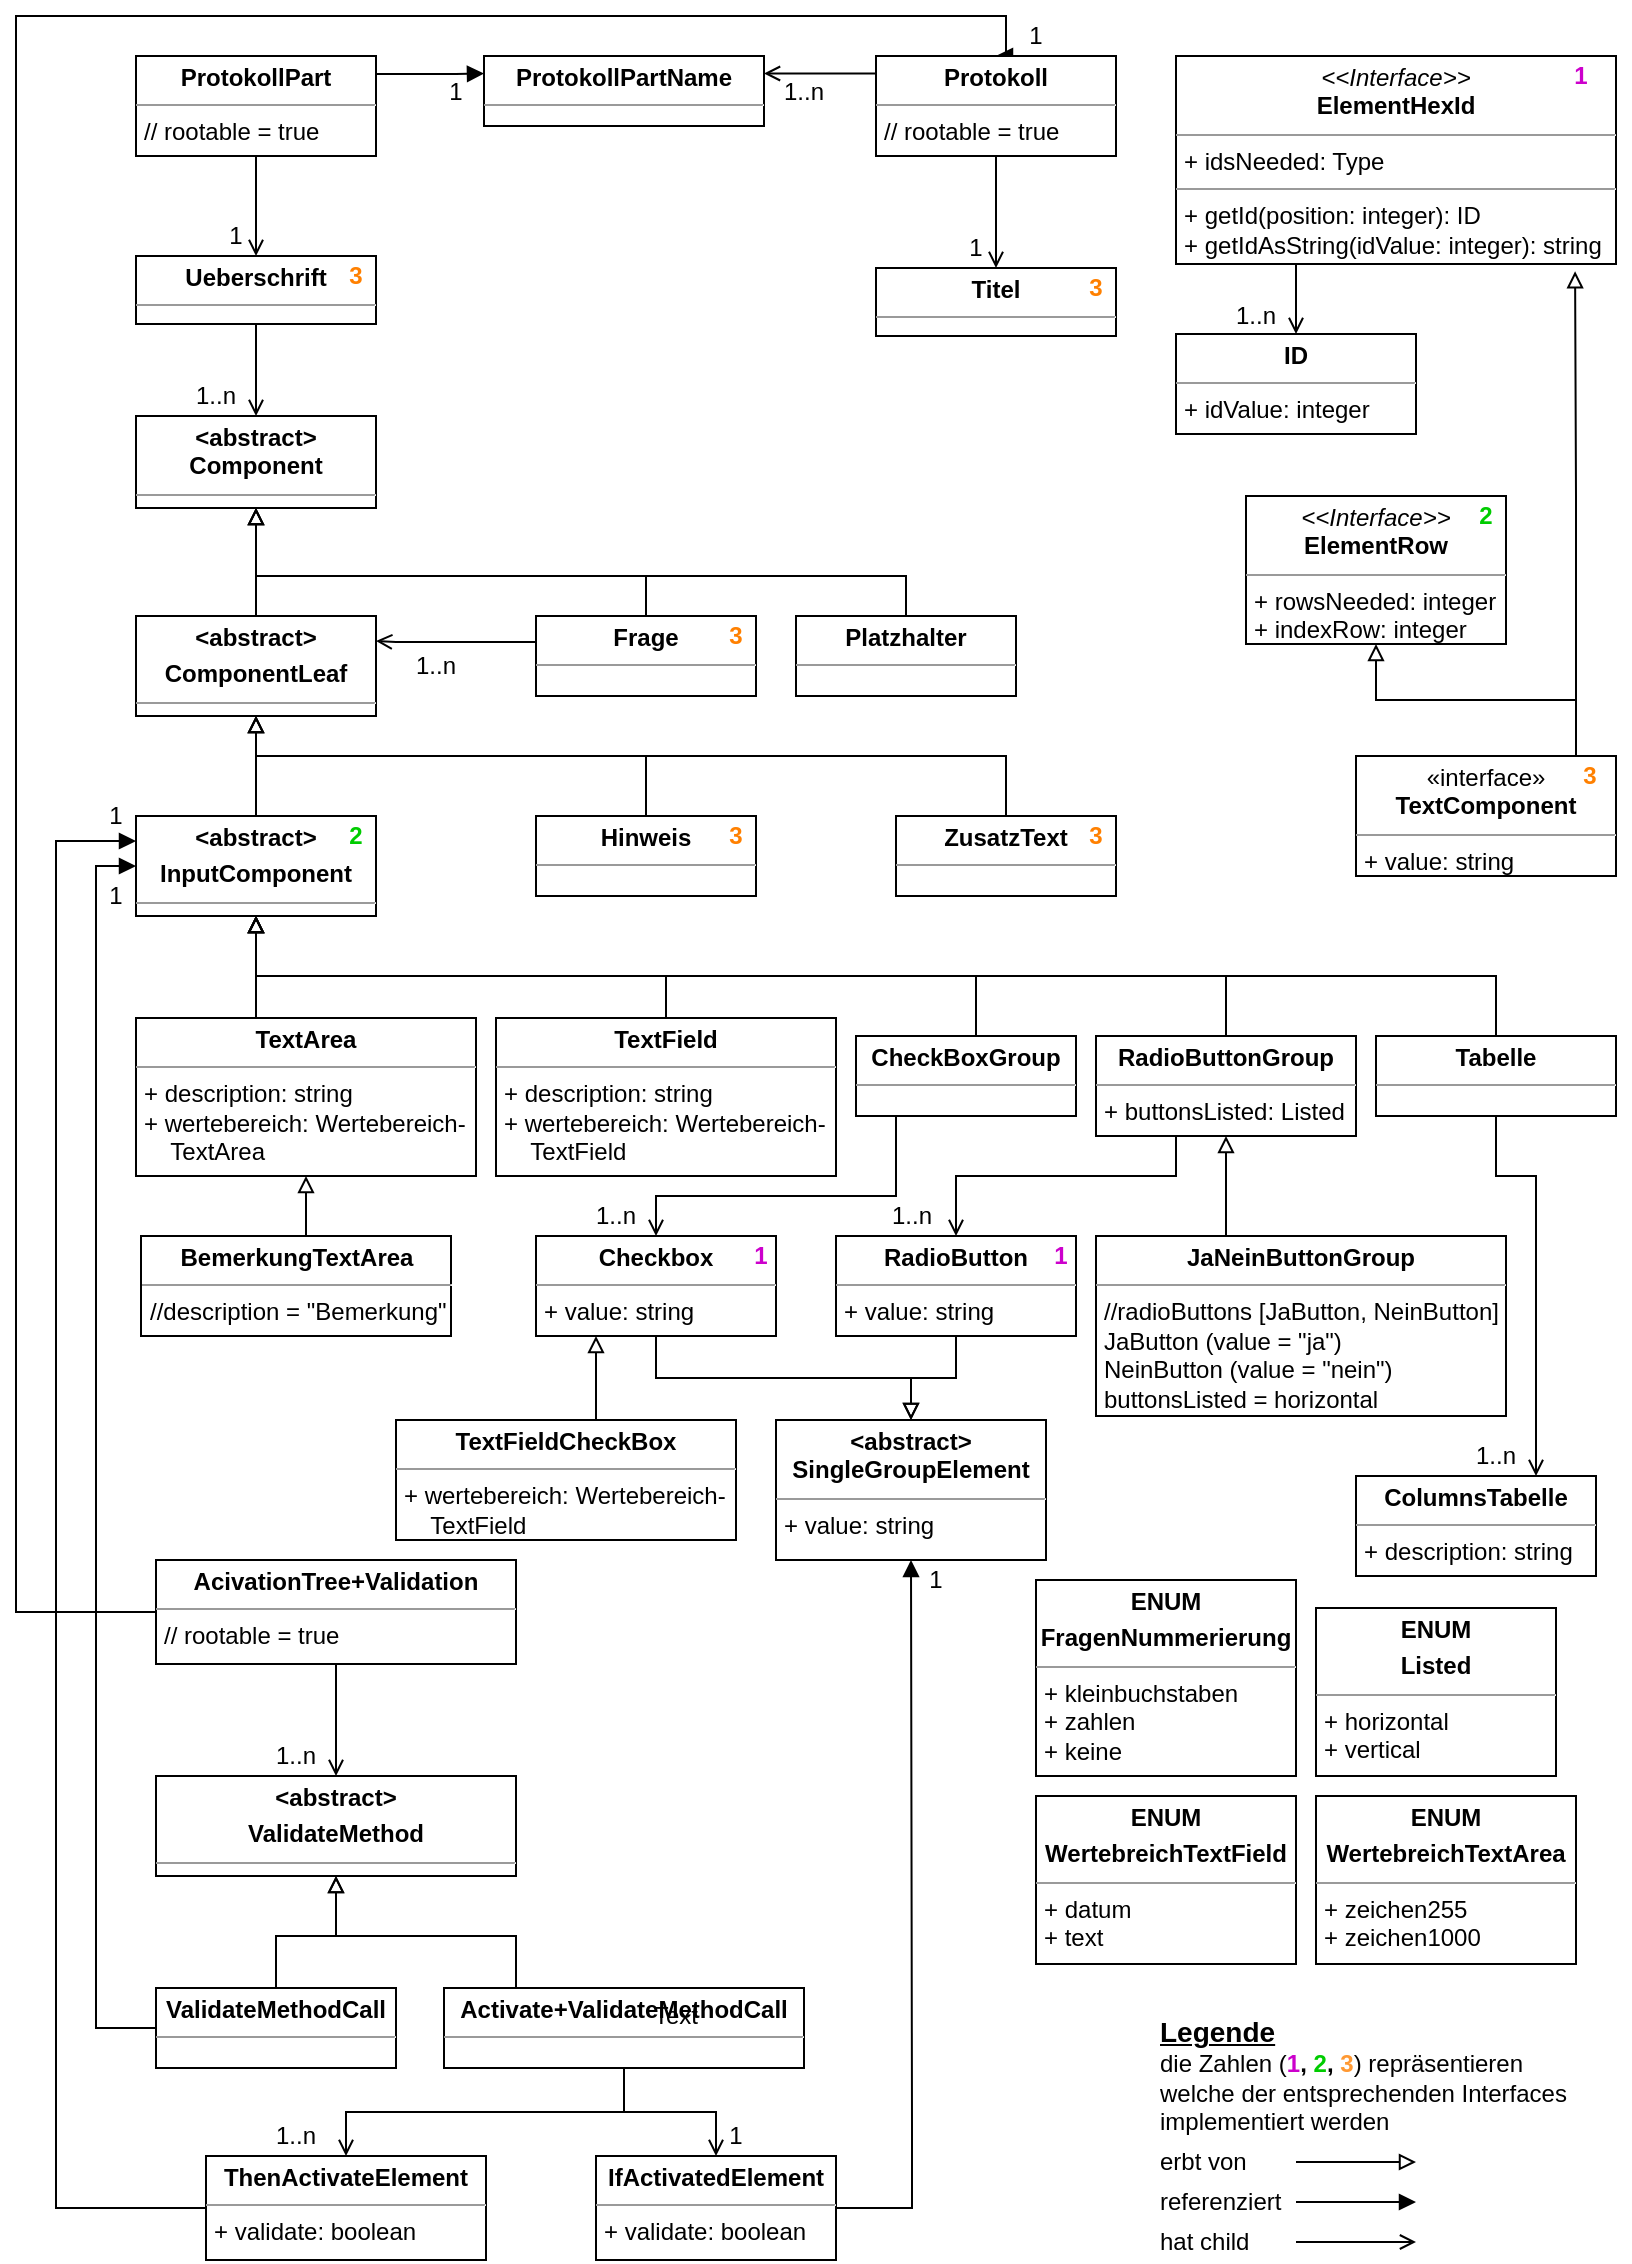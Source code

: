 <mxfile version="14.8.1" type="github">
  <diagram id="815nEBBuHhfthzoJdJMb" name="Page-1">
    <mxGraphModel dx="1038" dy="1690" grid="1" gridSize="10" guides="1" tooltips="1" connect="1" arrows="1" fold="1" page="1" pageScale="1" pageWidth="827" pageHeight="1169" math="0" shadow="0">
      <root>
        <mxCell id="0" />
        <mxCell id="1" parent="0" />
        <mxCell id="dD5N2xeaOPQ_CGBEgf2j-91" style="edgeStyle=orthogonalEdgeStyle;rounded=0;orthogonalLoop=1;jettySize=auto;html=1;exitX=0.5;exitY=1;exitDx=0;exitDy=0;entryX=0.5;entryY=0;entryDx=0;entryDy=0;endArrow=open;endFill=0;" parent="1" source="dD5N2xeaOPQ_CGBEgf2j-9" target="dD5N2xeaOPQ_CGBEgf2j-86" edge="1">
          <mxGeometry relative="1" as="geometry" />
        </mxCell>
        <mxCell id="oZuuZ0kio6a51f3ImNjv-1" style="edgeStyle=orthogonalEdgeStyle;rounded=0;orthogonalLoop=1;jettySize=auto;html=1;entryX=0.5;entryY=0;entryDx=0;entryDy=0;endArrow=block;endFill=1;" parent="1" source="dD5N2xeaOPQ_CGBEgf2j-9" target="dD5N2xeaOPQ_CGBEgf2j-10" edge="1">
          <mxGeometry relative="1" as="geometry">
            <mxPoint x="20" as="targetPoint" />
            <Array as="points">
              <mxPoint x="20" y="798" />
              <mxPoint x="20" />
              <mxPoint x="515" />
            </Array>
          </mxGeometry>
        </mxCell>
        <mxCell id="dD5N2xeaOPQ_CGBEgf2j-9" value="&lt;p style=&quot;margin: 0px ; margin-top: 4px ; text-align: center&quot;&gt;&lt;b&gt;AcivationTree+Validation&lt;/b&gt;&lt;/p&gt;&lt;hr size=&quot;1&quot;&gt;&lt;p style=&quot;margin: 0px ; margin-left: 4px&quot;&gt;// rootable = true&lt;/p&gt;" style="verticalAlign=top;align=left;overflow=fill;fontSize=12;fontFamily=Helvetica;html=1;" parent="1" vertex="1">
          <mxGeometry x="90" y="772" width="180" height="52" as="geometry" />
        </mxCell>
        <mxCell id="dD5N2xeaOPQ_CGBEgf2j-15" style="edgeStyle=orthogonalEdgeStyle;rounded=0;orthogonalLoop=1;jettySize=auto;html=1;entryX=1;entryY=0.25;entryDx=0;entryDy=0;exitX=0;exitY=0.25;exitDx=0;exitDy=0;endArrow=open;endFill=0;" parent="1" source="dD5N2xeaOPQ_CGBEgf2j-10" target="dD5N2xeaOPQ_CGBEgf2j-14" edge="1">
          <mxGeometry relative="1" as="geometry">
            <mxPoint x="450" y="70" as="targetPoint" />
            <Array as="points">
              <mxPoint x="480" y="39" />
            </Array>
          </mxGeometry>
        </mxCell>
        <mxCell id="dD5N2xeaOPQ_CGBEgf2j-20" style="edgeStyle=orthogonalEdgeStyle;rounded=0;orthogonalLoop=1;jettySize=auto;html=1;entryX=0.5;entryY=0;entryDx=0;entryDy=0;endArrow=open;endFill=0;" parent="1" source="dD5N2xeaOPQ_CGBEgf2j-10" target="dD5N2xeaOPQ_CGBEgf2j-19" edge="1">
          <mxGeometry relative="1" as="geometry" />
        </mxCell>
        <mxCell id="dD5N2xeaOPQ_CGBEgf2j-10" value="&lt;p style=&quot;margin: 0px ; margin-top: 4px ; text-align: center&quot;&gt;&lt;b&gt;Protokoll&lt;/b&gt;&lt;/p&gt;&lt;hr size=&quot;1&quot;&gt;&lt;p style=&quot;margin: 0px ; margin-left: 4px&quot;&gt;// rootable = true&lt;/p&gt;" style="verticalAlign=top;align=left;overflow=fill;fontSize=12;fontFamily=Helvetica;html=1;" parent="1" vertex="1">
          <mxGeometry x="450" y="20" width="120" height="50" as="geometry" />
        </mxCell>
        <mxCell id="yaSSKsupGy_nJhIj4aZO-11" style="edgeStyle=orthogonalEdgeStyle;rounded=0;orthogonalLoop=1;jettySize=auto;html=1;entryX=0.907;entryY=1.035;entryDx=0;entryDy=0;endArrow=block;endFill=0;entryPerimeter=0;" parent="1" source="dD5N2xeaOPQ_CGBEgf2j-11" target="yaSSKsupGy_nJhIj4aZO-2" edge="1">
          <mxGeometry relative="1" as="geometry">
            <Array as="points">
              <mxPoint x="800" y="240" />
              <mxPoint x="800" y="240" />
            </Array>
          </mxGeometry>
        </mxCell>
        <mxCell id="yaSSKsupGy_nJhIj4aZO-19" style="edgeStyle=orthogonalEdgeStyle;rounded=0;orthogonalLoop=1;jettySize=auto;html=1;entryX=0.5;entryY=1;entryDx=0;entryDy=0;endArrow=block;endFill=0;" parent="1" source="dD5N2xeaOPQ_CGBEgf2j-11" target="yaSSKsupGy_nJhIj4aZO-1" edge="1">
          <mxGeometry relative="1" as="geometry">
            <Array as="points">
              <mxPoint x="800" y="342" />
              <mxPoint x="700" y="342" />
            </Array>
          </mxGeometry>
        </mxCell>
        <mxCell id="dD5N2xeaOPQ_CGBEgf2j-11" value="&lt;p style=&quot;margin: 0px ; margin-top: 4px ; text-align: center&quot;&gt;«interface»&lt;b&gt;&lt;br&gt;TextComponent&lt;/b&gt;&lt;/p&gt;&lt;hr size=&quot;1&quot;&gt;&lt;p style=&quot;margin: 0px ; margin-left: 4px&quot;&gt;+ value: string&lt;/p&gt;" style="verticalAlign=top;align=left;overflow=fill;fontSize=12;fontFamily=Helvetica;html=1;" parent="1" vertex="1">
          <mxGeometry x="690" y="370" width="130" height="60" as="geometry" />
        </mxCell>
        <mxCell id="dD5N2xeaOPQ_CGBEgf2j-22" style="edgeStyle=orthogonalEdgeStyle;rounded=0;orthogonalLoop=1;jettySize=auto;html=1;entryX=0;entryY=0.25;entryDx=0;entryDy=0;endArrow=block;endFill=1;" parent="1" source="dD5N2xeaOPQ_CGBEgf2j-12" target="dD5N2xeaOPQ_CGBEgf2j-14" edge="1">
          <mxGeometry relative="1" as="geometry">
            <Array as="points">
              <mxPoint x="240" y="29" />
              <mxPoint x="240" y="29" />
            </Array>
          </mxGeometry>
        </mxCell>
        <mxCell id="dD5N2xeaOPQ_CGBEgf2j-30" style="edgeStyle=orthogonalEdgeStyle;rounded=0;orthogonalLoop=1;jettySize=auto;html=1;endArrow=open;endFill=0;" parent="1" source="dD5N2xeaOPQ_CGBEgf2j-12" target="dD5N2xeaOPQ_CGBEgf2j-28" edge="1">
          <mxGeometry relative="1" as="geometry" />
        </mxCell>
        <mxCell id="dD5N2xeaOPQ_CGBEgf2j-12" value="&lt;p style=&quot;margin: 0px ; margin-top: 4px ; text-align: center&quot;&gt;&lt;b&gt;ProtokollPart&lt;/b&gt;&lt;/p&gt;&lt;hr size=&quot;1&quot;&gt;&lt;p style=&quot;margin: 0px ; margin-left: 4px&quot;&gt;// rootable = true&lt;/p&gt;" style="verticalAlign=top;align=left;overflow=fill;fontSize=12;fontFamily=Helvetica;html=1;" parent="1" vertex="1">
          <mxGeometry x="80" y="20" width="120" height="50" as="geometry" />
        </mxCell>
        <mxCell id="dD5N2xeaOPQ_CGBEgf2j-14" value="&lt;p style=&quot;margin: 0px ; margin-top: 4px ; text-align: center&quot;&gt;&lt;b&gt;ProtokollPartName&lt;/b&gt;&lt;/p&gt;&lt;hr size=&quot;1&quot;&gt;&lt;p style=&quot;margin: 0px ; margin-left: 4px&quot;&gt;&lt;br&gt;&lt;/p&gt;" style="verticalAlign=top;align=left;overflow=fill;fontSize=12;fontFamily=Helvetica;html=1;" parent="1" vertex="1">
          <mxGeometry x="254" y="20" width="140" height="35" as="geometry" />
        </mxCell>
        <mxCell id="dD5N2xeaOPQ_CGBEgf2j-16" value="1..n" style="text;html=1;strokeColor=none;fillColor=none;align=center;verticalAlign=middle;whiteSpace=wrap;rounded=0;" parent="1" vertex="1">
          <mxGeometry x="394" y="27.5" width="40" height="20" as="geometry" />
        </mxCell>
        <mxCell id="dD5N2xeaOPQ_CGBEgf2j-17" value="&lt;p style=&quot;margin: 0px ; margin-top: 4px ; text-align: center&quot;&gt;&lt;b&gt;&amp;lt;abstract&amp;gt;&lt;br&gt;Component&lt;/b&gt;&lt;/p&gt;&lt;hr size=&quot;1&quot;&gt;&lt;p style=&quot;margin: 0px ; margin-left: 4px&quot;&gt;&lt;br&gt;&lt;/p&gt;" style="verticalAlign=top;align=left;overflow=fill;fontSize=12;fontFamily=Helvetica;html=1;" parent="1" vertex="1">
          <mxGeometry x="80" y="200" width="120" height="46" as="geometry" />
        </mxCell>
        <mxCell id="dD5N2xeaOPQ_CGBEgf2j-41" style="edgeStyle=orthogonalEdgeStyle;rounded=0;orthogonalLoop=1;jettySize=auto;html=1;exitX=0.5;exitY=0;exitDx=0;exitDy=0;entryX=0.5;entryY=1;entryDx=0;entryDy=0;endArrow=block;endFill=0;" parent="1" source="dD5N2xeaOPQ_CGBEgf2j-18" target="dD5N2xeaOPQ_CGBEgf2j-17" edge="1">
          <mxGeometry relative="1" as="geometry" />
        </mxCell>
        <mxCell id="dD5N2xeaOPQ_CGBEgf2j-18" value="&lt;p style=&quot;margin: 0px ; margin-top: 4px ; text-align: center&quot;&gt;&lt;b&gt;&amp;lt;abstract&amp;gt;&lt;/b&gt;&lt;/p&gt;&lt;p style=&quot;margin: 0px ; margin-top: 4px ; text-align: center&quot;&gt;&lt;b&gt;ComponentLeaf&lt;/b&gt;&lt;/p&gt;&lt;hr size=&quot;1&quot;&gt;&lt;p style=&quot;margin: 0px ; margin-left: 4px&quot;&gt;&lt;br&gt;&lt;/p&gt;" style="verticalAlign=top;align=left;overflow=fill;fontSize=12;fontFamily=Helvetica;html=1;" parent="1" vertex="1">
          <mxGeometry x="80" y="300" width="120" height="50" as="geometry" />
        </mxCell>
        <mxCell id="dD5N2xeaOPQ_CGBEgf2j-19" value="&lt;p style=&quot;margin: 0px ; margin-top: 4px ; text-align: center&quot;&gt;&lt;b&gt;Titel&lt;/b&gt;&lt;/p&gt;&lt;hr size=&quot;1&quot;&gt;&lt;p style=&quot;margin: 0px ; margin-left: 4px&quot;&gt;&lt;br&gt;&lt;/p&gt;" style="verticalAlign=top;align=left;overflow=fill;fontSize=12;fontFamily=Helvetica;html=1;" parent="1" vertex="1">
          <mxGeometry x="450" y="126" width="120" height="34" as="geometry" />
        </mxCell>
        <mxCell id="dD5N2xeaOPQ_CGBEgf2j-23" value="1..n" style="text;html=1;strokeColor=none;fillColor=none;align=center;verticalAlign=middle;whiteSpace=wrap;rounded=0;" parent="1" vertex="1">
          <mxGeometry x="100" y="180" width="40" height="20" as="geometry" />
        </mxCell>
        <mxCell id="dD5N2xeaOPQ_CGBEgf2j-24" value="1..n" style="text;html=1;strokeColor=none;fillColor=none;align=center;verticalAlign=middle;whiteSpace=wrap;rounded=0;" parent="1" vertex="1">
          <mxGeometry x="210" y="315" width="40" height="20" as="geometry" />
        </mxCell>
        <mxCell id="dD5N2xeaOPQ_CGBEgf2j-25" value="1..n" style="text;html=1;strokeColor=none;fillColor=none;align=center;verticalAlign=middle;whiteSpace=wrap;rounded=0;" parent="1" vertex="1">
          <mxGeometry x="140" y="860" width="40" height="20" as="geometry" />
        </mxCell>
        <mxCell id="dD5N2xeaOPQ_CGBEgf2j-26" value="1&lt;br&gt;" style="text;html=1;strokeColor=none;fillColor=none;align=center;verticalAlign=middle;whiteSpace=wrap;rounded=0;" parent="1" vertex="1">
          <mxGeometry x="220" y="27.5" width="40" height="20" as="geometry" />
        </mxCell>
        <mxCell id="dD5N2xeaOPQ_CGBEgf2j-27" style="edgeStyle=orthogonalEdgeStyle;rounded=0;orthogonalLoop=1;jettySize=auto;html=1;exitX=0.5;exitY=1;exitDx=0;exitDy=0;endArrow=block;endFill=1;" parent="1" source="dD5N2xeaOPQ_CGBEgf2j-26" target="dD5N2xeaOPQ_CGBEgf2j-26" edge="1">
          <mxGeometry relative="1" as="geometry" />
        </mxCell>
        <mxCell id="dD5N2xeaOPQ_CGBEgf2j-36" style="edgeStyle=orthogonalEdgeStyle;rounded=0;orthogonalLoop=1;jettySize=auto;html=1;endArrow=open;endFill=0;entryX=0.5;entryY=0;entryDx=0;entryDy=0;" parent="1" source="dD5N2xeaOPQ_CGBEgf2j-28" target="dD5N2xeaOPQ_CGBEgf2j-17" edge="1">
          <mxGeometry relative="1" as="geometry">
            <mxPoint x="95" y="210" as="targetPoint" />
          </mxGeometry>
        </mxCell>
        <mxCell id="dD5N2xeaOPQ_CGBEgf2j-28" value="&lt;p style=&quot;margin: 0px ; margin-top: 4px ; text-align: center&quot;&gt;&lt;b&gt;Ueberschrift&lt;/b&gt;&lt;/p&gt;&lt;hr size=&quot;1&quot;&gt;&lt;p style=&quot;margin: 0px ; margin-left: 4px&quot;&gt;&lt;br&gt;&lt;/p&gt;" style="verticalAlign=top;align=left;overflow=fill;fontSize=12;fontFamily=Helvetica;html=1;" parent="1" vertex="1">
          <mxGeometry x="80" y="120" width="120" height="34" as="geometry" />
        </mxCell>
        <mxCell id="dD5N2xeaOPQ_CGBEgf2j-31" value="1&lt;br&gt;" style="text;html=1;strokeColor=none;fillColor=none;align=center;verticalAlign=middle;whiteSpace=wrap;rounded=0;" parent="1" vertex="1">
          <mxGeometry x="110" y="100" width="40" height="20" as="geometry" />
        </mxCell>
        <mxCell id="dD5N2xeaOPQ_CGBEgf2j-33" style="edgeStyle=orthogonalEdgeStyle;rounded=0;orthogonalLoop=1;jettySize=auto;html=1;exitX=0.5;exitY=1;exitDx=0;exitDy=0;endArrow=block;endFill=1;" parent="1" source="dD5N2xeaOPQ_CGBEgf2j-26" target="dD5N2xeaOPQ_CGBEgf2j-26" edge="1">
          <mxGeometry relative="1" as="geometry" />
        </mxCell>
        <mxCell id="dD5N2xeaOPQ_CGBEgf2j-35" value="1&lt;br&gt;" style="text;html=1;strokeColor=none;fillColor=none;align=center;verticalAlign=middle;whiteSpace=wrap;rounded=0;" parent="1" vertex="1">
          <mxGeometry x="480" y="106" width="40" height="20" as="geometry" />
        </mxCell>
        <mxCell id="dD5N2xeaOPQ_CGBEgf2j-43" style="edgeStyle=orthogonalEdgeStyle;rounded=0;orthogonalLoop=1;jettySize=auto;html=1;entryX=0.5;entryY=1;entryDx=0;entryDy=0;endArrow=block;endFill=0;exitX=0.5;exitY=0;exitDx=0;exitDy=0;" parent="1" source="dD5N2xeaOPQ_CGBEgf2j-42" target="dD5N2xeaOPQ_CGBEgf2j-17" edge="1">
          <mxGeometry relative="1" as="geometry">
            <Array as="points">
              <mxPoint x="275" y="280" />
              <mxPoint x="90" y="280" />
            </Array>
          </mxGeometry>
        </mxCell>
        <mxCell id="dD5N2xeaOPQ_CGBEgf2j-48" style="edgeStyle=orthogonalEdgeStyle;rounded=0;orthogonalLoop=1;jettySize=auto;html=1;exitX=0;exitY=0.25;exitDx=0;exitDy=0;entryX=1;entryY=0.25;entryDx=0;entryDy=0;endArrow=open;endFill=0;" parent="1" source="dD5N2xeaOPQ_CGBEgf2j-42" target="dD5N2xeaOPQ_CGBEgf2j-18" edge="1">
          <mxGeometry relative="1" as="geometry">
            <Array as="points">
              <mxPoint x="210" y="313" />
              <mxPoint x="180" y="313" />
            </Array>
          </mxGeometry>
        </mxCell>
        <mxCell id="dD5N2xeaOPQ_CGBEgf2j-42" value="&lt;p style=&quot;margin: 0px ; margin-top: 4px ; text-align: center&quot;&gt;&lt;b&gt;Frage&lt;/b&gt;&lt;br&gt;&lt;/p&gt;&lt;hr size=&quot;1&quot;&gt;&lt;p style=&quot;margin: 0px ; margin-left: 4px&quot;&gt;&lt;br&gt;&lt;/p&gt;" style="verticalAlign=top;align=left;overflow=fill;fontSize=12;fontFamily=Helvetica;html=1;" parent="1" vertex="1">
          <mxGeometry x="280" y="300" width="110" height="40" as="geometry" />
        </mxCell>
        <mxCell id="dD5N2xeaOPQ_CGBEgf2j-52" style="edgeStyle=orthogonalEdgeStyle;rounded=0;orthogonalLoop=1;jettySize=auto;html=1;exitX=0.5;exitY=0;exitDx=0;exitDy=0;entryX=0.5;entryY=1;entryDx=0;entryDy=0;endArrow=block;endFill=0;" parent="1" source="dD5N2xeaOPQ_CGBEgf2j-45" target="dD5N2xeaOPQ_CGBEgf2j-18" edge="1">
          <mxGeometry relative="1" as="geometry" />
        </mxCell>
        <mxCell id="dD5N2xeaOPQ_CGBEgf2j-45" value="&lt;p style=&quot;margin: 0px ; margin-top: 4px ; text-align: center&quot;&gt;&lt;b&gt;&amp;lt;abstract&amp;gt;&lt;/b&gt;&lt;/p&gt;&lt;p style=&quot;margin: 0px ; margin-top: 4px ; text-align: center&quot;&gt;&lt;b&gt;InputComponent&lt;/b&gt;&lt;/p&gt;&lt;hr size=&quot;1&quot;&gt;&lt;p style=&quot;margin: 0px ; margin-left: 4px&quot;&gt;&lt;br&gt;&lt;/p&gt;" style="verticalAlign=top;align=left;overflow=fill;fontSize=12;fontFamily=Helvetica;html=1;" parent="1" vertex="1">
          <mxGeometry x="80" y="400" width="120" height="50" as="geometry" />
        </mxCell>
        <mxCell id="dD5N2xeaOPQ_CGBEgf2j-53" style="edgeStyle=orthogonalEdgeStyle;rounded=0;orthogonalLoop=1;jettySize=auto;html=1;exitX=0.5;exitY=0;exitDx=0;exitDy=0;entryX=0.5;entryY=1;entryDx=0;entryDy=0;endArrow=block;endFill=0;" parent="1" source="dD5N2xeaOPQ_CGBEgf2j-46" target="dD5N2xeaOPQ_CGBEgf2j-18" edge="1">
          <mxGeometry relative="1" as="geometry">
            <Array as="points">
              <mxPoint x="245" y="370" />
              <mxPoint x="90" y="370" />
            </Array>
          </mxGeometry>
        </mxCell>
        <mxCell id="dD5N2xeaOPQ_CGBEgf2j-46" value="&lt;p style=&quot;margin: 0px ; margin-top: 4px ; text-align: center&quot;&gt;&lt;b&gt;Hinweis&lt;/b&gt;&lt;/p&gt;&lt;hr size=&quot;1&quot;&gt;&lt;p style=&quot;margin: 0px ; margin-left: 4px&quot;&gt;&lt;br&gt;&lt;/p&gt;" style="verticalAlign=top;align=left;overflow=fill;fontSize=12;fontFamily=Helvetica;html=1;" parent="1" vertex="1">
          <mxGeometry x="280" y="400" width="110" height="40" as="geometry" />
        </mxCell>
        <mxCell id="dD5N2xeaOPQ_CGBEgf2j-54" style="edgeStyle=orthogonalEdgeStyle;rounded=0;orthogonalLoop=1;jettySize=auto;html=1;exitX=0.5;exitY=0;exitDx=0;exitDy=0;entryX=0.5;entryY=1;entryDx=0;entryDy=0;endArrow=block;endFill=0;" parent="1" source="dD5N2xeaOPQ_CGBEgf2j-47" target="dD5N2xeaOPQ_CGBEgf2j-18" edge="1">
          <mxGeometry relative="1" as="geometry">
            <Array as="points">
              <mxPoint x="515" y="370" />
              <mxPoint x="140" y="370" />
            </Array>
          </mxGeometry>
        </mxCell>
        <mxCell id="dD5N2xeaOPQ_CGBEgf2j-47" value="&lt;p style=&quot;margin: 0px ; margin-top: 4px ; text-align: center&quot;&gt;&lt;b&gt;ZusatzText&lt;/b&gt;&lt;br&gt;&lt;/p&gt;&lt;hr size=&quot;1&quot;&gt;&lt;p style=&quot;margin: 0px ; margin-left: 4px&quot;&gt;&lt;br&gt;&lt;/p&gt;" style="verticalAlign=top;align=left;overflow=fill;fontSize=12;fontFamily=Helvetica;html=1;" parent="1" vertex="1">
          <mxGeometry x="460" y="400" width="110" height="40" as="geometry" />
        </mxCell>
        <mxCell id="dD5N2xeaOPQ_CGBEgf2j-66" style="edgeStyle=orthogonalEdgeStyle;rounded=0;orthogonalLoop=1;jettySize=auto;html=1;entryX=0.5;entryY=1;entryDx=0;entryDy=0;endArrow=block;endFill=0;" parent="1" source="dD5N2xeaOPQ_CGBEgf2j-55" target="dD5N2xeaOPQ_CGBEgf2j-45" edge="1">
          <mxGeometry relative="1" as="geometry">
            <Array as="points">
              <mxPoint x="140" y="501" />
              <mxPoint x="140" y="501" />
            </Array>
          </mxGeometry>
        </mxCell>
        <mxCell id="dD5N2xeaOPQ_CGBEgf2j-55" value="&lt;p style=&quot;margin: 0px ; margin-top: 4px ; text-align: center&quot;&gt;&lt;b&gt;TextArea&lt;/b&gt;&lt;/p&gt;&lt;hr size=&quot;1&quot;&gt;&lt;p style=&quot;margin: 0px ; margin-left: 4px&quot;&gt;+ description: string&lt;/p&gt;&lt;p style=&quot;margin: 0px ; margin-left: 4px&quot;&gt;+ wertebereich: Wertebereich-&lt;/p&gt;&lt;p style=&quot;margin: 0px ; margin-left: 4px&quot;&gt;&lt;span style=&quot;white-space: pre&quot;&gt; &lt;/span&gt;&lt;span style=&quot;white-space: pre&quot;&gt; &lt;/span&gt;&lt;span style=&quot;white-space: pre&quot;&gt; &lt;/span&gt;&lt;span style=&quot;white-space: pre&quot;&gt; &lt;/span&gt;TextArea&lt;br&gt;&lt;/p&gt;" style="verticalAlign=top;align=left;overflow=fill;fontSize=12;fontFamily=Helvetica;html=1;" parent="1" vertex="1">
          <mxGeometry x="80" y="501" width="170" height="79" as="geometry" />
        </mxCell>
        <mxCell id="dD5N2xeaOPQ_CGBEgf2j-67" style="edgeStyle=orthogonalEdgeStyle;rounded=0;orthogonalLoop=1;jettySize=auto;html=1;endArrow=block;endFill=0;entryX=0.5;entryY=1;entryDx=0;entryDy=0;exitX=0.5;exitY=0;exitDx=0;exitDy=0;" parent="1" source="dD5N2xeaOPQ_CGBEgf2j-56" target="dD5N2xeaOPQ_CGBEgf2j-45" edge="1">
          <mxGeometry relative="1" as="geometry">
            <mxPoint x="90" y="450" as="targetPoint" />
            <Array as="points">
              <mxPoint x="345" y="480" />
              <mxPoint x="140" y="480" />
            </Array>
          </mxGeometry>
        </mxCell>
        <mxCell id="dD5N2xeaOPQ_CGBEgf2j-56" value="&lt;p style=&quot;margin: 0px ; margin-top: 4px ; text-align: center&quot;&gt;&lt;b&gt;TextField&lt;/b&gt;&lt;/p&gt;&lt;hr size=&quot;1&quot;&gt;&lt;p style=&quot;margin: 0px ; margin-left: 4px&quot;&gt;+ description: string&lt;/p&gt;&lt;p style=&quot;margin: 0px ; margin-left: 4px&quot;&gt;+ wertebereich: Wertebereich-&lt;/p&gt;&lt;p style=&quot;margin: 0px ; margin-left: 4px&quot;&gt;&lt;span style=&quot;white-space: pre&quot;&gt; &lt;/span&gt;&lt;span style=&quot;white-space: pre&quot;&gt; &lt;/span&gt;&lt;span style=&quot;white-space: pre&quot;&gt; &lt;/span&gt;&lt;span style=&quot;white-space: pre&quot;&gt; &lt;/span&gt;TextField&lt;/p&gt;" style="verticalAlign=top;align=left;overflow=fill;fontSize=12;fontFamily=Helvetica;html=1;" parent="1" vertex="1">
          <mxGeometry x="260" y="501" width="170" height="79" as="geometry" />
        </mxCell>
        <mxCell id="dD5N2xeaOPQ_CGBEgf2j-68" style="edgeStyle=orthogonalEdgeStyle;rounded=0;orthogonalLoop=1;jettySize=auto;html=1;entryX=0.5;entryY=1;entryDx=0;entryDy=0;endArrow=block;endFill=0;exitX=0.5;exitY=0;exitDx=0;exitDy=0;" parent="1" source="dD5N2xeaOPQ_CGBEgf2j-57" target="dD5N2xeaOPQ_CGBEgf2j-45" edge="1">
          <mxGeometry relative="1" as="geometry">
            <Array as="points">
              <mxPoint x="500" y="480" />
              <mxPoint x="140" y="480" />
            </Array>
          </mxGeometry>
        </mxCell>
        <mxCell id="dD5N2xeaOPQ_CGBEgf2j-79" style="edgeStyle=orthogonalEdgeStyle;rounded=0;orthogonalLoop=1;jettySize=auto;html=1;entryX=0.5;entryY=0;entryDx=0;entryDy=0;endArrow=open;endFill=0;" parent="1" source="dD5N2xeaOPQ_CGBEgf2j-57" target="dD5N2xeaOPQ_CGBEgf2j-74" edge="1">
          <mxGeometry relative="1" as="geometry">
            <Array as="points">
              <mxPoint x="460" y="590" />
              <mxPoint x="340" y="590" />
            </Array>
          </mxGeometry>
        </mxCell>
        <mxCell id="dD5N2xeaOPQ_CGBEgf2j-57" value="&lt;p style=&quot;margin: 0px ; margin-top: 4px ; text-align: center&quot;&gt;&lt;b&gt;CheckBoxGroup&lt;/b&gt;&lt;/p&gt;&lt;hr size=&quot;1&quot;&gt;&lt;p style=&quot;margin: 0px ; margin-left: 4px&quot;&gt;&lt;br&gt;&lt;/p&gt;" style="verticalAlign=top;align=left;overflow=fill;fontSize=12;fontFamily=Helvetica;html=1;" parent="1" vertex="1">
          <mxGeometry x="440" y="510" width="110" height="40" as="geometry" />
        </mxCell>
        <mxCell id="dD5N2xeaOPQ_CGBEgf2j-70" style="edgeStyle=orthogonalEdgeStyle;rounded=0;orthogonalLoop=1;jettySize=auto;html=1;exitX=0.5;exitY=0;exitDx=0;exitDy=0;endArrow=block;endFill=0;entryX=0.5;entryY=1;entryDx=0;entryDy=0;" parent="1" source="dD5N2xeaOPQ_CGBEgf2j-58" target="dD5N2xeaOPQ_CGBEgf2j-45" edge="1">
          <mxGeometry relative="1" as="geometry">
            <mxPoint x="90" y="450" as="targetPoint" />
            <Array as="points">
              <mxPoint x="600" y="480" />
              <mxPoint x="150" y="480" />
            </Array>
          </mxGeometry>
        </mxCell>
        <mxCell id="dD5N2xeaOPQ_CGBEgf2j-77" style="edgeStyle=orthogonalEdgeStyle;rounded=0;orthogonalLoop=1;jettySize=auto;html=1;exitX=0.25;exitY=1;exitDx=0;exitDy=0;entryX=0.5;entryY=0;entryDx=0;entryDy=0;endArrow=open;endFill=0;" parent="1" source="dD5N2xeaOPQ_CGBEgf2j-58" target="dD5N2xeaOPQ_CGBEgf2j-75" edge="1">
          <mxGeometry relative="1" as="geometry">
            <Array as="points">
              <mxPoint x="600" y="580" />
              <mxPoint x="490" y="580" />
            </Array>
          </mxGeometry>
        </mxCell>
        <mxCell id="dD5N2xeaOPQ_CGBEgf2j-58" value="&lt;p style=&quot;margin: 0px ; margin-top: 4px ; text-align: center&quot;&gt;&lt;b&gt;RadioButtonGroup&lt;/b&gt;&lt;/p&gt;&lt;hr size=&quot;1&quot;&gt;&lt;p style=&quot;margin: 0px ; margin-left: 4px&quot;&gt;+ buttonsListed: Listed&lt;/p&gt;" style="verticalAlign=top;align=left;overflow=fill;fontSize=12;fontFamily=Helvetica;html=1;" parent="1" vertex="1">
          <mxGeometry x="560" y="510" width="130" height="50" as="geometry" />
        </mxCell>
        <mxCell id="dD5N2xeaOPQ_CGBEgf2j-71" style="edgeStyle=orthogonalEdgeStyle;rounded=0;orthogonalLoop=1;jettySize=auto;html=1;exitX=0.5;exitY=0;exitDx=0;exitDy=0;endArrow=block;endFill=0;entryX=0.5;entryY=1;entryDx=0;entryDy=0;" parent="1" source="dD5N2xeaOPQ_CGBEgf2j-59" target="dD5N2xeaOPQ_CGBEgf2j-45" edge="1">
          <mxGeometry relative="1" as="geometry">
            <mxPoint x="90" y="450" as="targetPoint" />
            <Array as="points">
              <mxPoint x="750" y="480" />
              <mxPoint x="150" y="480" />
            </Array>
          </mxGeometry>
        </mxCell>
        <mxCell id="oZuuZ0kio6a51f3ImNjv-5" style="edgeStyle=orthogonalEdgeStyle;rounded=0;orthogonalLoop=1;jettySize=auto;html=1;entryX=0.75;entryY=0;entryDx=0;entryDy=0;endArrow=open;endFill=0;exitX=0.5;exitY=1;exitDx=0;exitDy=0;" parent="1" source="dD5N2xeaOPQ_CGBEgf2j-59" target="oZuuZ0kio6a51f3ImNjv-4" edge="1">
          <mxGeometry relative="1" as="geometry">
            <Array as="points">
              <mxPoint x="760" y="580" />
              <mxPoint x="780" y="580" />
            </Array>
          </mxGeometry>
        </mxCell>
        <mxCell id="dD5N2xeaOPQ_CGBEgf2j-59" value="&lt;p style=&quot;margin: 0px ; margin-top: 4px ; text-align: center&quot;&gt;&lt;b&gt;Tabelle&lt;/b&gt;&lt;/p&gt;&lt;hr size=&quot;1&quot;&gt;&lt;p style=&quot;margin: 0px ; margin-left: 4px&quot;&gt;&lt;br&gt;&lt;/p&gt;" style="verticalAlign=top;align=left;overflow=fill;fontSize=12;fontFamily=Helvetica;html=1;" parent="1" vertex="1">
          <mxGeometry x="700" y="510" width="120" height="40" as="geometry" />
        </mxCell>
        <mxCell id="dD5N2xeaOPQ_CGBEgf2j-78" style="edgeStyle=orthogonalEdgeStyle;rounded=0;orthogonalLoop=1;jettySize=auto;html=1;entryX=0.5;entryY=1;entryDx=0;entryDy=0;endArrow=block;endFill=0;exitX=0.466;exitY=0.01;exitDx=0;exitDy=0;exitPerimeter=0;" parent="1" source="dD5N2xeaOPQ_CGBEgf2j-60" target="dD5N2xeaOPQ_CGBEgf2j-58" edge="1">
          <mxGeometry relative="1" as="geometry">
            <Array as="points">
              <mxPoint x="625" y="611" />
            </Array>
          </mxGeometry>
        </mxCell>
        <mxCell id="dD5N2xeaOPQ_CGBEgf2j-60" value="&lt;p style=&quot;margin: 0px ; margin-top: 4px ; text-align: center&quot;&gt;&lt;b&gt;JaNeinButtonGroup&lt;/b&gt;&lt;/p&gt;&lt;hr size=&quot;1&quot;&gt;&lt;p style=&quot;margin: 0px ; margin-left: 4px&quot;&gt;//radioButtons [JaButton, NeinButton]&lt;/p&gt;&lt;p style=&quot;margin: 0px ; margin-left: 4px&quot;&gt;JaButton (value = &quot;ja&quot;)&amp;nbsp;&lt;/p&gt;&lt;p style=&quot;margin: 0px ; margin-left: 4px&quot;&gt;NeinButton (value = &quot;nein&quot;)&lt;/p&gt;&lt;p style=&quot;margin: 0px ; margin-left: 4px&quot;&gt;buttonsListed = horizontal&lt;/p&gt;" style="verticalAlign=top;align=left;overflow=fill;fontSize=12;fontFamily=Helvetica;html=1;" parent="1" vertex="1">
          <mxGeometry x="560" y="610" width="205" height="90" as="geometry" />
        </mxCell>
        <mxCell id="dD5N2xeaOPQ_CGBEgf2j-73" style="edgeStyle=orthogonalEdgeStyle;rounded=0;orthogonalLoop=1;jettySize=auto;html=1;entryX=0.5;entryY=1;entryDx=0;entryDy=0;endArrow=block;endFill=0;" parent="1" source="dD5N2xeaOPQ_CGBEgf2j-61" target="dD5N2xeaOPQ_CGBEgf2j-55" edge="1">
          <mxGeometry relative="1" as="geometry">
            <mxPoint x="170" y="586" as="sourcePoint" />
            <Array as="points">
              <mxPoint x="165" y="600" />
              <mxPoint x="165" y="600" />
            </Array>
          </mxGeometry>
        </mxCell>
        <mxCell id="dD5N2xeaOPQ_CGBEgf2j-61" value="&lt;p style=&quot;margin: 0px ; margin-top: 4px ; text-align: center&quot;&gt;&lt;b&gt;BemerkungTextArea&lt;/b&gt;&lt;/p&gt;&lt;hr size=&quot;1&quot;&gt;&lt;p style=&quot;margin: 0px ; margin-left: 4px&quot;&gt;//description = &quot;Bemerkung&quot;&lt;/p&gt;" style="verticalAlign=top;align=left;overflow=fill;fontSize=12;fontFamily=Helvetica;html=1;" parent="1" vertex="1">
          <mxGeometry x="82.5" y="610" width="155" height="50" as="geometry" />
        </mxCell>
        <mxCell id="dD5N2xeaOPQ_CGBEgf2j-82" style="edgeStyle=orthogonalEdgeStyle;rounded=0;orthogonalLoop=1;jettySize=auto;html=1;entryX=0.5;entryY=0;entryDx=0;entryDy=0;endArrow=block;endFill=0;" parent="1" source="dD5N2xeaOPQ_CGBEgf2j-74" target="dD5N2xeaOPQ_CGBEgf2j-80" edge="1">
          <mxGeometry relative="1" as="geometry" />
        </mxCell>
        <mxCell id="dD5N2xeaOPQ_CGBEgf2j-74" value="&lt;p style=&quot;margin: 0px ; margin-top: 4px ; text-align: center&quot;&gt;&lt;b&gt;Checkbox&lt;/b&gt;&lt;/p&gt;&lt;hr size=&quot;1&quot;&gt;&lt;p style=&quot;margin: 0px ; margin-left: 4px&quot;&gt;+ value: string&lt;/p&gt;" style="verticalAlign=top;align=left;overflow=fill;fontSize=12;fontFamily=Helvetica;html=1;" parent="1" vertex="1">
          <mxGeometry x="280" y="610" width="120" height="50" as="geometry" />
        </mxCell>
        <mxCell id="dD5N2xeaOPQ_CGBEgf2j-83" style="edgeStyle=orthogonalEdgeStyle;rounded=0;orthogonalLoop=1;jettySize=auto;html=1;entryX=0.5;entryY=0;entryDx=0;entryDy=0;endArrow=block;endFill=0;" parent="1" source="dD5N2xeaOPQ_CGBEgf2j-75" target="dD5N2xeaOPQ_CGBEgf2j-80" edge="1">
          <mxGeometry relative="1" as="geometry" />
        </mxCell>
        <mxCell id="dD5N2xeaOPQ_CGBEgf2j-75" value="&lt;p style=&quot;margin: 0px ; margin-top: 4px ; text-align: center&quot;&gt;&lt;b&gt;RadioButton&lt;/b&gt;&lt;/p&gt;&lt;hr size=&quot;1&quot;&gt;&lt;p style=&quot;margin: 0px ; margin-left: 4px&quot;&gt;+ value: string&lt;/p&gt;" style="verticalAlign=top;align=left;overflow=fill;fontSize=12;fontFamily=Helvetica;html=1;" parent="1" vertex="1">
          <mxGeometry x="430" y="610" width="120" height="50" as="geometry" />
        </mxCell>
        <mxCell id="dD5N2xeaOPQ_CGBEgf2j-80" value="&lt;p style=&quot;margin: 0px ; margin-top: 4px ; text-align: center&quot;&gt;&lt;b&gt;&amp;lt;abstract&amp;gt;&lt;br&gt;SingleGroupElement&lt;/b&gt;&lt;/p&gt;&lt;hr size=&quot;1&quot;&gt;&lt;p style=&quot;margin: 0px ; margin-left: 4px&quot;&gt;+ value: string&lt;/p&gt;" style="verticalAlign=top;align=left;overflow=fill;fontSize=12;fontFamily=Helvetica;html=1;" parent="1" vertex="1">
          <mxGeometry x="400" y="702" width="135" height="70" as="geometry" />
        </mxCell>
        <mxCell id="dD5N2xeaOPQ_CGBEgf2j-85" style="edgeStyle=orthogonalEdgeStyle;rounded=0;orthogonalLoop=1;jettySize=auto;html=1;entryX=0.25;entryY=1;entryDx=0;entryDy=0;endArrow=block;endFill=0;" parent="1" source="dD5N2xeaOPQ_CGBEgf2j-84" target="dD5N2xeaOPQ_CGBEgf2j-74" edge="1">
          <mxGeometry relative="1" as="geometry">
            <Array as="points">
              <mxPoint x="310" y="690" />
              <mxPoint x="310" y="690" />
            </Array>
          </mxGeometry>
        </mxCell>
        <mxCell id="dD5N2xeaOPQ_CGBEgf2j-84" value="&lt;p style=&quot;margin: 0px ; margin-top: 4px ; text-align: center&quot;&gt;&lt;b&gt;TextFieldCheckBox&lt;/b&gt;&lt;/p&gt;&lt;hr size=&quot;1&quot;&gt;&lt;p style=&quot;margin: 0px ; margin-left: 4px&quot;&gt;+ wertebereich: Wertebereich-&lt;br&gt;&lt;span style=&quot;white-space: pre&quot;&gt;	&lt;/span&gt;&lt;span style=&quot;white-space: pre&quot;&gt;	&lt;/span&gt;&lt;span style=&quot;white-space: pre&quot;&gt;	&lt;/span&gt;&lt;span style=&quot;white-space: pre&quot;&gt;	&lt;/span&gt;TextField&lt;br&gt;&lt;/p&gt;" style="verticalAlign=top;align=left;overflow=fill;fontSize=12;fontFamily=Helvetica;html=1;" parent="1" vertex="1">
          <mxGeometry x="210" y="702" width="170" height="60" as="geometry" />
        </mxCell>
        <mxCell id="dD5N2xeaOPQ_CGBEgf2j-86" value="&lt;p style=&quot;margin: 0px ; margin-top: 4px ; text-align: center&quot;&gt;&lt;b&gt;&amp;lt;abstract&amp;gt;&lt;/b&gt;&lt;/p&gt;&lt;p style=&quot;margin: 0px ; margin-top: 4px ; text-align: center&quot;&gt;&lt;b&gt;ValidateMethod&lt;/b&gt;&lt;/p&gt;&lt;hr size=&quot;1&quot;&gt;&lt;p style=&quot;margin: 0px ; margin-left: 4px&quot;&gt;&lt;br&gt;&lt;/p&gt;" style="verticalAlign=top;align=left;overflow=fill;fontSize=12;fontFamily=Helvetica;html=1;" parent="1" vertex="1">
          <mxGeometry x="90" y="880" width="180" height="50" as="geometry" />
        </mxCell>
        <mxCell id="dD5N2xeaOPQ_CGBEgf2j-95" style="edgeStyle=orthogonalEdgeStyle;rounded=0;orthogonalLoop=1;jettySize=auto;html=1;endArrow=block;endFill=0;entryX=0.5;entryY=1;entryDx=0;entryDy=0;" parent="1" source="dD5N2xeaOPQ_CGBEgf2j-87" target="dD5N2xeaOPQ_CGBEgf2j-86" edge="1">
          <mxGeometry relative="1" as="geometry">
            <mxPoint x="120" y="890" as="targetPoint" />
            <Array as="points">
              <mxPoint x="150" y="960" />
              <mxPoint x="180" y="960" />
            </Array>
          </mxGeometry>
        </mxCell>
        <mxCell id="dD5N2xeaOPQ_CGBEgf2j-108" style="edgeStyle=orthogonalEdgeStyle;rounded=0;orthogonalLoop=1;jettySize=auto;html=1;endArrow=block;endFill=1;entryX=0;entryY=0.5;entryDx=0;entryDy=0;" parent="1" source="dD5N2xeaOPQ_CGBEgf2j-87" target="dD5N2xeaOPQ_CGBEgf2j-45" edge="1">
          <mxGeometry relative="1" as="geometry">
            <mxPoint x="50" y="425.2" as="targetPoint" />
            <Array as="points">
              <mxPoint x="60" y="1006" />
              <mxPoint x="60" y="425" />
            </Array>
          </mxGeometry>
        </mxCell>
        <mxCell id="dD5N2xeaOPQ_CGBEgf2j-87" value="&lt;p style=&quot;margin: 0px ; margin-top: 4px ; text-align: center&quot;&gt;&lt;b&gt;ValidateMethodCall&lt;/b&gt;&lt;/p&gt;&lt;hr size=&quot;1&quot;&gt;&lt;p style=&quot;margin: 0px ; margin-left: 4px&quot;&gt;&lt;br&gt;&lt;/p&gt;" style="verticalAlign=top;align=left;overflow=fill;fontSize=12;fontFamily=Helvetica;html=1;" parent="1" vertex="1">
          <mxGeometry x="90" y="986" width="120" height="40" as="geometry" />
        </mxCell>
        <mxCell id="dD5N2xeaOPQ_CGBEgf2j-92" style="edgeStyle=orthogonalEdgeStyle;rounded=0;orthogonalLoop=1;jettySize=auto;html=1;entryX=0.5;entryY=1;entryDx=0;entryDy=0;endArrow=block;endFill=0;" parent="1" source="dD5N2xeaOPQ_CGBEgf2j-88" target="dD5N2xeaOPQ_CGBEgf2j-86" edge="1">
          <mxGeometry relative="1" as="geometry">
            <Array as="points">
              <mxPoint x="270" y="960" />
              <mxPoint x="180" y="960" />
            </Array>
          </mxGeometry>
        </mxCell>
        <mxCell id="dD5N2xeaOPQ_CGBEgf2j-98" style="edgeStyle=orthogonalEdgeStyle;rounded=0;orthogonalLoop=1;jettySize=auto;html=1;entryX=0.5;entryY=0;entryDx=0;entryDy=0;endArrow=open;endFill=0;" parent="1" source="dD5N2xeaOPQ_CGBEgf2j-88" target="dD5N2xeaOPQ_CGBEgf2j-89" edge="1">
          <mxGeometry relative="1" as="geometry" />
        </mxCell>
        <mxCell id="dD5N2xeaOPQ_CGBEgf2j-99" style="edgeStyle=orthogonalEdgeStyle;rounded=0;orthogonalLoop=1;jettySize=auto;html=1;entryX=0.5;entryY=0;entryDx=0;entryDy=0;endArrow=open;endFill=0;" parent="1" source="dD5N2xeaOPQ_CGBEgf2j-88" target="dD5N2xeaOPQ_CGBEgf2j-90" edge="1">
          <mxGeometry relative="1" as="geometry" />
        </mxCell>
        <mxCell id="dD5N2xeaOPQ_CGBEgf2j-88" value="&lt;p style=&quot;margin: 0px ; margin-top: 4px ; text-align: center&quot;&gt;&lt;b&gt;Activate+ValidateMethodCall&lt;/b&gt;&lt;/p&gt;&lt;hr size=&quot;1&quot;&gt;&lt;p style=&quot;margin: 0px ; margin-left: 4px&quot;&gt;&lt;br&gt;&lt;/p&gt;" style="verticalAlign=top;align=left;overflow=fill;fontSize=12;fontFamily=Helvetica;html=1;" parent="1" vertex="1">
          <mxGeometry x="234" y="986" width="180" height="40" as="geometry" />
        </mxCell>
        <mxCell id="dD5N2xeaOPQ_CGBEgf2j-104" style="edgeStyle=orthogonalEdgeStyle;rounded=0;orthogonalLoop=1;jettySize=auto;html=1;entryX=0.5;entryY=1;entryDx=0;entryDy=0;endArrow=block;endFill=1;" parent="1" source="dD5N2xeaOPQ_CGBEgf2j-89" target="dD5N2xeaOPQ_CGBEgf2j-80" edge="1">
          <mxGeometry relative="1" as="geometry">
            <Array as="points">
              <mxPoint x="468" y="1056" />
              <mxPoint x="468" y="901" />
            </Array>
          </mxGeometry>
        </mxCell>
        <mxCell id="dD5N2xeaOPQ_CGBEgf2j-89" value="&lt;p style=&quot;margin: 0px ; margin-top: 4px ; text-align: center&quot;&gt;&lt;b&gt;IfActivatedElement&lt;/b&gt;&lt;/p&gt;&lt;hr size=&quot;1&quot;&gt;&lt;p style=&quot;margin: 0px ; margin-left: 4px&quot;&gt;+ validate: boolean&lt;/p&gt;" style="verticalAlign=top;align=left;overflow=fill;fontSize=12;fontFamily=Helvetica;html=1;" parent="1" vertex="1">
          <mxGeometry x="310" y="1070" width="120" height="52" as="geometry" />
        </mxCell>
        <mxCell id="dD5N2xeaOPQ_CGBEgf2j-107" style="edgeStyle=orthogonalEdgeStyle;rounded=0;orthogonalLoop=1;jettySize=auto;html=1;endArrow=block;endFill=1;entryX=0;entryY=0.25;entryDx=0;entryDy=0;" parent="1" source="dD5N2xeaOPQ_CGBEgf2j-90" target="dD5N2xeaOPQ_CGBEgf2j-45" edge="1">
          <mxGeometry relative="1" as="geometry">
            <mxPoint x="60" y="440" as="targetPoint" />
            <Array as="points">
              <mxPoint x="40" y="1096" />
              <mxPoint x="40" y="413" />
            </Array>
          </mxGeometry>
        </mxCell>
        <mxCell id="dD5N2xeaOPQ_CGBEgf2j-90" value="&lt;p style=&quot;margin: 0px ; margin-top: 4px ; text-align: center&quot;&gt;&lt;b&gt;ThenActivateElement&lt;/b&gt;&lt;/p&gt;&lt;hr size=&quot;1&quot;&gt;&lt;p style=&quot;margin: 0px ; margin-left: 4px&quot;&gt;+ validate: boolean&lt;/p&gt;" style="verticalAlign=top;align=left;overflow=fill;fontSize=12;fontFamily=Helvetica;html=1;" parent="1" vertex="1">
          <mxGeometry x="115" y="1070" width="140" height="52" as="geometry" />
        </mxCell>
        <mxCell id="dD5N2xeaOPQ_CGBEgf2j-97" value="1..n" style="text;html=1;strokeColor=none;fillColor=none;align=center;verticalAlign=middle;whiteSpace=wrap;rounded=0;" parent="1" vertex="1">
          <mxGeometry x="300" y="590" width="40" height="20" as="geometry" />
        </mxCell>
        <mxCell id="dD5N2xeaOPQ_CGBEgf2j-101" value="1..n" style="text;html=1;strokeColor=none;fillColor=none;align=center;verticalAlign=middle;whiteSpace=wrap;rounded=0;" parent="1" vertex="1">
          <mxGeometry x="140" y="1050" width="40" height="20" as="geometry" />
        </mxCell>
        <mxCell id="dD5N2xeaOPQ_CGBEgf2j-102" value="1" style="text;html=1;strokeColor=none;fillColor=none;align=center;verticalAlign=middle;whiteSpace=wrap;rounded=0;" parent="1" vertex="1">
          <mxGeometry x="360" y="1050" width="40" height="20" as="geometry" />
        </mxCell>
        <mxCell id="dD5N2xeaOPQ_CGBEgf2j-105" value="1" style="text;html=1;strokeColor=none;fillColor=none;align=center;verticalAlign=middle;whiteSpace=wrap;rounded=0;" parent="1" vertex="1">
          <mxGeometry x="460" y="772" width="40" height="20" as="geometry" />
        </mxCell>
        <mxCell id="dD5N2xeaOPQ_CGBEgf2j-109" value="1" style="text;html=1;strokeColor=none;fillColor=none;align=center;verticalAlign=middle;whiteSpace=wrap;rounded=0;" parent="1" vertex="1">
          <mxGeometry x="50" y="390" width="40" height="20" as="geometry" />
        </mxCell>
        <mxCell id="dD5N2xeaOPQ_CGBEgf2j-110" value="1" style="text;html=1;strokeColor=none;fillColor=none;align=center;verticalAlign=middle;whiteSpace=wrap;rounded=0;" parent="1" vertex="1">
          <mxGeometry x="50" y="430" width="40" height="20" as="geometry" />
        </mxCell>
        <mxCell id="oZuuZ0kio6a51f3ImNjv-2" value="1&lt;br&gt;" style="text;html=1;strokeColor=none;fillColor=none;align=center;verticalAlign=middle;whiteSpace=wrap;rounded=0;" parent="1" vertex="1">
          <mxGeometry x="510" width="40" height="20" as="geometry" />
        </mxCell>
        <mxCell id="oZuuZ0kio6a51f3ImNjv-4" value="&lt;p style=&quot;margin: 0px ; margin-top: 4px ; text-align: center&quot;&gt;&lt;b&gt;ColumnsTabelle&lt;/b&gt;&lt;/p&gt;&lt;hr size=&quot;1&quot;&gt;&lt;p style=&quot;margin: 0px ; margin-left: 4px&quot;&gt;+ description: string&lt;/p&gt;" style="verticalAlign=top;align=left;overflow=fill;fontSize=12;fontFamily=Helvetica;html=1;" parent="1" vertex="1">
          <mxGeometry x="690" y="730" width="120" height="50" as="geometry" />
        </mxCell>
        <mxCell id="oZuuZ0kio6a51f3ImNjv-6" value="1..n" style="text;html=1;strokeColor=none;fillColor=none;align=center;verticalAlign=middle;whiteSpace=wrap;rounded=0;" parent="1" vertex="1">
          <mxGeometry x="447.5" y="590" width="40" height="20" as="geometry" />
        </mxCell>
        <mxCell id="oZuuZ0kio6a51f3ImNjv-7" value="1..n" style="text;html=1;strokeColor=none;fillColor=none;align=center;verticalAlign=middle;whiteSpace=wrap;rounded=0;" parent="1" vertex="1">
          <mxGeometry x="740" y="710" width="40" height="20" as="geometry" />
        </mxCell>
        <mxCell id="oZuuZ0kio6a51f3ImNjv-8" value="&lt;p style=&quot;margin: 0px ; margin-top: 4px ; text-align: center&quot;&gt;&lt;b&gt;ENUM&lt;/b&gt;&lt;/p&gt;&lt;p style=&quot;margin: 0px ; margin-top: 4px ; text-align: center&quot;&gt;&lt;b&gt;Listed&lt;/b&gt;&lt;/p&gt;&lt;hr size=&quot;1&quot;&gt;&lt;p style=&quot;margin: 0px ; margin-left: 4px&quot;&gt;+ horizontal&lt;/p&gt;&lt;p style=&quot;margin: 0px ; margin-left: 4px&quot;&gt;+ vertical&lt;/p&gt;" style="verticalAlign=top;align=left;overflow=fill;fontSize=12;fontFamily=Helvetica;html=1;" parent="1" vertex="1">
          <mxGeometry x="670" y="796" width="120" height="84" as="geometry" />
        </mxCell>
        <mxCell id="oZuuZ0kio6a51f3ImNjv-9" value="&lt;p style=&quot;margin: 0px ; margin-top: 4px ; text-align: center&quot;&gt;&lt;b&gt;ENUM&lt;/b&gt;&lt;/p&gt;&lt;p style=&quot;margin: 0px ; margin-top: 4px ; text-align: center&quot;&gt;&lt;b&gt;FragenNummerierung&lt;/b&gt;&lt;/p&gt;&lt;hr size=&quot;1&quot;&gt;&lt;p style=&quot;margin: 0px ; margin-left: 4px&quot;&gt;+ kleinbuchstaben&lt;/p&gt;&lt;p style=&quot;margin: 0px ; margin-left: 4px&quot;&gt;+ zahlen&lt;/p&gt;&lt;p style=&quot;margin: 0px ; margin-left: 4px&quot;&gt;+ keine&lt;/p&gt;" style="verticalAlign=top;align=left;overflow=fill;fontSize=12;fontFamily=Helvetica;html=1;" parent="1" vertex="1">
          <mxGeometry x="530" y="782" width="130" height="98" as="geometry" />
        </mxCell>
        <mxCell id="oZuuZ0kio6a51f3ImNjv-10" value="&lt;p style=&quot;margin: 0px ; margin-top: 4px ; text-align: center&quot;&gt;&lt;b&gt;ENUM&lt;/b&gt;&lt;/p&gt;&lt;p style=&quot;margin: 0px ; margin-top: 4px ; text-align: center&quot;&gt;&lt;b&gt;WertebreichTextField&lt;/b&gt;&lt;/p&gt;&lt;hr size=&quot;1&quot;&gt;&lt;p style=&quot;margin: 0px ; margin-left: 4px&quot;&gt;+ datum&lt;/p&gt;&lt;p style=&quot;margin: 0px ; margin-left: 4px&quot;&gt;+ text&lt;/p&gt;" style="verticalAlign=top;align=left;overflow=fill;fontSize=12;fontFamily=Helvetica;html=1;" parent="1" vertex="1">
          <mxGeometry x="530" y="890" width="130" height="84" as="geometry" />
        </mxCell>
        <mxCell id="oZuuZ0kio6a51f3ImNjv-12" value="&lt;p style=&quot;margin: 0px ; margin-top: 4px ; text-align: center&quot;&gt;&lt;b&gt;ENUM&lt;/b&gt;&lt;/p&gt;&lt;p style=&quot;margin: 0px ; margin-top: 4px ; text-align: center&quot;&gt;&lt;b&gt;WertebreichTextArea&lt;/b&gt;&lt;/p&gt;&lt;hr size=&quot;1&quot;&gt;&lt;p style=&quot;margin: 0px ; margin-left: 4px&quot;&gt;+ zeichen255&lt;/p&gt;&lt;p style=&quot;margin: 0px ; margin-left: 4px&quot;&gt;+ zeichen1000&lt;/p&gt;" style="verticalAlign=top;align=left;overflow=fill;fontSize=12;fontFamily=Helvetica;html=1;" parent="1" vertex="1">
          <mxGeometry x="670" y="890" width="130" height="84" as="geometry" />
        </mxCell>
        <mxCell id="oZuuZ0kio6a51f3ImNjv-17" style="edgeStyle=orthogonalEdgeStyle;rounded=0;orthogonalLoop=1;jettySize=auto;html=1;entryX=0.5;entryY=1;entryDx=0;entryDy=0;endArrow=block;endFill=0;" parent="1" source="oZuuZ0kio6a51f3ImNjv-16" target="dD5N2xeaOPQ_CGBEgf2j-17" edge="1">
          <mxGeometry relative="1" as="geometry">
            <Array as="points">
              <mxPoint x="465" y="280" />
              <mxPoint x="140" y="280" />
            </Array>
          </mxGeometry>
        </mxCell>
        <mxCell id="oZuuZ0kio6a51f3ImNjv-16" value="&lt;p style=&quot;margin: 0px ; margin-top: 4px ; text-align: center&quot;&gt;&lt;b&gt;Platzhalter&lt;/b&gt;&lt;/p&gt;&lt;hr size=&quot;1&quot;&gt;&lt;p style=&quot;margin: 0px ; margin-left: 4px&quot;&gt;&lt;br&gt;&lt;/p&gt;" style="verticalAlign=top;align=left;overflow=fill;fontSize=12;fontFamily=Helvetica;html=1;" parent="1" vertex="1">
          <mxGeometry x="410" y="300" width="110" height="40" as="geometry" />
        </mxCell>
        <mxCell id="yaSSKsupGy_nJhIj4aZO-1" value="&lt;p style=&quot;margin: 0px ; margin-top: 4px ; text-align: center&quot;&gt;&lt;i&gt;&amp;lt;&amp;lt;Interface&amp;gt;&amp;gt;&lt;/i&gt;&lt;br&gt;&lt;b&gt;ElementRow&lt;/b&gt;&lt;/p&gt;&lt;hr size=&quot;1&quot;&gt;&lt;p style=&quot;margin: 0px ; margin-left: 4px&quot;&gt;+ rowsNeeded: integer&lt;br&gt;+ indexRow: integer&lt;/p&gt;&lt;p style=&quot;margin: 0px ; margin-left: 4px&quot;&gt;&lt;br&gt;&lt;/p&gt;" style="verticalAlign=top;align=left;overflow=fill;fontSize=12;fontFamily=Helvetica;html=1;" parent="1" vertex="1">
          <mxGeometry x="635" y="240" width="130" height="74" as="geometry" />
        </mxCell>
        <mxCell id="yaSSKsupGy_nJhIj4aZO-4" style="edgeStyle=orthogonalEdgeStyle;rounded=0;orthogonalLoop=1;jettySize=auto;html=1;endArrow=open;endFill=0;entryX=0.5;entryY=0;entryDx=0;entryDy=0;exitX=0.25;exitY=1;exitDx=0;exitDy=0;" parent="1" source="yaSSKsupGy_nJhIj4aZO-2" target="yaSSKsupGy_nJhIj4aZO-3" edge="1">
          <mxGeometry relative="1" as="geometry">
            <Array as="points">
              <mxPoint x="660" y="124" />
            </Array>
          </mxGeometry>
        </mxCell>
        <mxCell id="yaSSKsupGy_nJhIj4aZO-2" value="&lt;p style=&quot;margin: 0px ; margin-top: 4px ; text-align: center&quot;&gt;&lt;i&gt;&amp;lt;&amp;lt;Interface&amp;gt;&amp;gt;&lt;/i&gt;&lt;br&gt;&lt;b&gt;ElementHexId&lt;/b&gt;&lt;/p&gt;&lt;hr size=&quot;1&quot;&gt;&lt;p style=&quot;margin: 0px ; margin-left: 4px&quot;&gt;+ idsNeeded: Type&lt;br&gt;&lt;/p&gt;&lt;hr size=&quot;1&quot;&gt;&lt;p style=&quot;margin: 0px ; margin-left: 4px&quot;&gt;+ getId(position: integer): ID&lt;br&gt;+ getIdAsString(idValue: integer): string&lt;/p&gt;" style="verticalAlign=top;align=left;overflow=fill;fontSize=12;fontFamily=Helvetica;html=1;" parent="1" vertex="1">
          <mxGeometry x="600" y="20" width="220" height="104" as="geometry" />
        </mxCell>
        <mxCell id="yaSSKsupGy_nJhIj4aZO-3" value="&lt;p style=&quot;margin: 0px ; margin-top: 4px ; text-align: center&quot;&gt;&lt;b&gt;ID&lt;/b&gt;&lt;/p&gt;&lt;hr size=&quot;1&quot;&gt;&lt;p style=&quot;margin: 0px ; margin-left: 4px&quot;&gt;+ idValue: integer&lt;/p&gt;" style="verticalAlign=top;align=left;overflow=fill;fontSize=12;fontFamily=Helvetica;html=1;" parent="1" vertex="1">
          <mxGeometry x="600" y="159" width="120" height="50" as="geometry" />
        </mxCell>
        <mxCell id="yaSSKsupGy_nJhIj4aZO-5" value="1..n" style="text;html=1;strokeColor=none;fillColor=none;align=center;verticalAlign=middle;whiteSpace=wrap;rounded=0;" parent="1" vertex="1">
          <mxGeometry x="620" y="140" width="40" height="20" as="geometry" />
        </mxCell>
        <mxCell id="yaSSKsupGy_nJhIj4aZO-10" value="&lt;b&gt;&lt;font color=&quot;#ff8000&quot;&gt;3&lt;/font&gt;&lt;/b&gt;" style="text;html=1;strokeColor=none;fillColor=none;align=center;verticalAlign=middle;whiteSpace=wrap;rounded=0;" parent="1" vertex="1">
          <mxGeometry x="787" y="370" width="40" height="20" as="geometry" />
        </mxCell>
        <mxCell id="yaSSKsupGy_nJhIj4aZO-16" value="&lt;b&gt;&lt;font color=&quot;#00cc00&quot;&gt;2&lt;/font&gt;&lt;/b&gt;" style="text;html=1;strokeColor=none;fillColor=none;align=center;verticalAlign=middle;whiteSpace=wrap;rounded=0;" parent="1" vertex="1">
          <mxGeometry x="735" y="240" width="40" height="20" as="geometry" />
        </mxCell>
        <mxCell id="yaSSKsupGy_nJhIj4aZO-31" value="&lt;b&gt;&lt;font color=&quot;#cc00cc&quot;&gt;1&lt;/font&gt;&lt;/b&gt;" style="text;html=1;strokeColor=none;fillColor=none;align=center;verticalAlign=middle;whiteSpace=wrap;rounded=0;" parent="1" vertex="1">
          <mxGeometry x="370" y="610" width="45" height="20" as="geometry" />
        </mxCell>
        <mxCell id="yaSSKsupGy_nJhIj4aZO-34" value="&lt;b&gt;&lt;font color=&quot;#cc00cc&quot;&gt;1&lt;/font&gt;&lt;/b&gt;" style="text;html=1;strokeColor=none;fillColor=none;align=center;verticalAlign=middle;whiteSpace=wrap;rounded=0;" parent="1" vertex="1">
          <mxGeometry x="520" y="610" width="45" height="20" as="geometry" />
        </mxCell>
        <mxCell id="yaSSKsupGy_nJhIj4aZO-35" value="&lt;b&gt;&lt;font color=&quot;#cc00cc&quot;&gt;1&lt;/font&gt;&lt;/b&gt;" style="text;html=1;strokeColor=none;fillColor=none;align=center;verticalAlign=middle;whiteSpace=wrap;rounded=0;" parent="1" vertex="1">
          <mxGeometry x="780" y="20" width="45" height="20" as="geometry" />
        </mxCell>
        <mxCell id="yaSSKsupGy_nJhIj4aZO-36" value="&lt;b&gt;&lt;font color=&quot;#00cc00&quot;&gt;2&lt;/font&gt;&lt;/b&gt;" style="text;html=1;strokeColor=none;fillColor=none;align=center;verticalAlign=middle;whiteSpace=wrap;rounded=0;" parent="1" vertex="1">
          <mxGeometry x="170" y="400" width="40" height="20" as="geometry" />
        </mxCell>
        <mxCell id="yaSSKsupGy_nJhIj4aZO-37" value="&lt;b&gt;&lt;font color=&quot;#ff8000&quot;&gt;3&lt;/font&gt;&lt;/b&gt;" style="text;html=1;strokeColor=none;fillColor=none;align=center;verticalAlign=middle;whiteSpace=wrap;rounded=0;" parent="1" vertex="1">
          <mxGeometry x="540" y="400" width="40" height="20" as="geometry" />
        </mxCell>
        <mxCell id="yaSSKsupGy_nJhIj4aZO-38" value="&lt;b&gt;&lt;font color=&quot;#ff8000&quot;&gt;3&lt;/font&gt;&lt;/b&gt;" style="text;html=1;strokeColor=none;fillColor=none;align=center;verticalAlign=middle;whiteSpace=wrap;rounded=0;" parent="1" vertex="1">
          <mxGeometry x="170" y="120" width="40" height="20" as="geometry" />
        </mxCell>
        <mxCell id="yaSSKsupGy_nJhIj4aZO-39" value="&lt;b&gt;&lt;font color=&quot;#ff8000&quot;&gt;3&lt;/font&gt;&lt;/b&gt;" style="text;html=1;strokeColor=none;fillColor=none;align=center;verticalAlign=middle;whiteSpace=wrap;rounded=0;" parent="1" vertex="1">
          <mxGeometry x="360" y="400" width="40" height="20" as="geometry" />
        </mxCell>
        <mxCell id="yaSSKsupGy_nJhIj4aZO-40" value="&lt;b&gt;&lt;font color=&quot;#ff8000&quot;&gt;3&lt;/font&gt;&lt;/b&gt;" style="text;html=1;strokeColor=none;fillColor=none;align=center;verticalAlign=middle;whiteSpace=wrap;rounded=0;" parent="1" vertex="1">
          <mxGeometry x="360" y="300" width="40" height="20" as="geometry" />
        </mxCell>
        <mxCell id="yaSSKsupGy_nJhIj4aZO-41" value="&lt;b&gt;&lt;font color=&quot;#ff8000&quot;&gt;3&lt;/font&gt;&lt;/b&gt;" style="text;html=1;strokeColor=none;fillColor=none;align=center;verticalAlign=middle;whiteSpace=wrap;rounded=0;" parent="1" vertex="1">
          <mxGeometry x="540" y="126" width="40" height="20" as="geometry" />
        </mxCell>
        <mxCell id="yaSSKsupGy_nJhIj4aZO-42" value="&lt;font&gt;&lt;u style=&quot;font-size: 14px ; font-weight: bold&quot;&gt;Legende&lt;/u&gt;&lt;br&gt;&lt;font style=&quot;font-size: 12px&quot;&gt;die Zahlen (&lt;b&gt;&lt;font color=&quot;#cc00cc&quot;&gt;1&lt;/font&gt;,&lt;font color=&quot;#cc00cc&quot;&gt;&amp;nbsp;&lt;/font&gt;&lt;font color=&quot;#00cc00&quot;&gt;2&lt;/font&gt;&lt;/b&gt;&lt;b&gt;,&lt;/b&gt;&lt;b&gt;&lt;font color=&quot;#00cc00&quot;&gt;&amp;nbsp;&lt;/font&gt;&lt;font color=&quot;#ff9933&quot;&gt;3&lt;/font&gt;&lt;/b&gt;) repräsentieren welche der entsprechenden Interfaces implementiert werden&lt;br&gt;&lt;/font&gt;&lt;br&gt;&lt;/font&gt;" style="text;html=1;strokeColor=none;fillColor=none;align=left;verticalAlign=middle;whiteSpace=wrap;rounded=0;" parent="1" vertex="1">
          <mxGeometry x="590" y="997" width="210" height="80" as="geometry" />
        </mxCell>
        <mxCell id="yaSSKsupGy_nJhIj4aZO-43" value="Text" style="text;html=1;strokeColor=none;fillColor=none;align=center;verticalAlign=middle;whiteSpace=wrap;rounded=0;" parent="1" vertex="1">
          <mxGeometry x="330" y="990" width="40" height="20" as="geometry" />
        </mxCell>
        <mxCell id="yaSSKsupGy_nJhIj4aZO-52" style="edgeStyle=orthogonalEdgeStyle;rounded=0;orthogonalLoop=1;jettySize=auto;html=1;endArrow=block;endFill=0;" parent="1" source="yaSSKsupGy_nJhIj4aZO-44" edge="1">
          <mxGeometry relative="1" as="geometry">
            <mxPoint x="720" y="1073" as="targetPoint" />
          </mxGeometry>
        </mxCell>
        <mxCell id="yaSSKsupGy_nJhIj4aZO-44" value="erbt von" style="text;html=1;strokeColor=none;fillColor=none;align=left;verticalAlign=middle;whiteSpace=wrap;rounded=0;" parent="1" vertex="1">
          <mxGeometry x="590" y="1063" width="70" height="20" as="geometry" />
        </mxCell>
        <mxCell id="yaSSKsupGy_nJhIj4aZO-47" style="edgeStyle=orthogonalEdgeStyle;rounded=0;orthogonalLoop=1;jettySize=auto;html=1;endArrow=block;endFill=1;exitX=1;exitY=0.5;exitDx=0;exitDy=0;" parent="1" source="yaSSKsupGy_nJhIj4aZO-46" edge="1">
          <mxGeometry relative="1" as="geometry">
            <mxPoint x="720" y="1093" as="targetPoint" />
            <mxPoint x="725" y="1163" as="sourcePoint" />
          </mxGeometry>
        </mxCell>
        <mxCell id="yaSSKsupGy_nJhIj4aZO-46" value="referenziert" style="text;html=1;strokeColor=none;fillColor=none;align=left;verticalAlign=middle;whiteSpace=wrap;rounded=0;" parent="1" vertex="1">
          <mxGeometry x="590" y="1083" width="70" height="20" as="geometry" />
        </mxCell>
        <mxCell id="yaSSKsupGy_nJhIj4aZO-49" style="edgeStyle=orthogonalEdgeStyle;rounded=0;orthogonalLoop=1;jettySize=auto;html=1;endArrow=open;endFill=0;exitX=1;exitY=0.5;exitDx=0;exitDy=0;" parent="1" source="yaSSKsupGy_nJhIj4aZO-48" edge="1">
          <mxGeometry relative="1" as="geometry">
            <mxPoint x="720" y="1113" as="targetPoint" />
            <mxPoint x="720" y="1123" as="sourcePoint" />
          </mxGeometry>
        </mxCell>
        <mxCell id="yaSSKsupGy_nJhIj4aZO-48" value="hat child&amp;nbsp;" style="text;html=1;strokeColor=none;fillColor=none;align=left;verticalAlign=middle;whiteSpace=wrap;rounded=0;" parent="1" vertex="1">
          <mxGeometry x="590" y="1103" width="70" height="20" as="geometry" />
        </mxCell>
      </root>
    </mxGraphModel>
  </diagram>
</mxfile>

